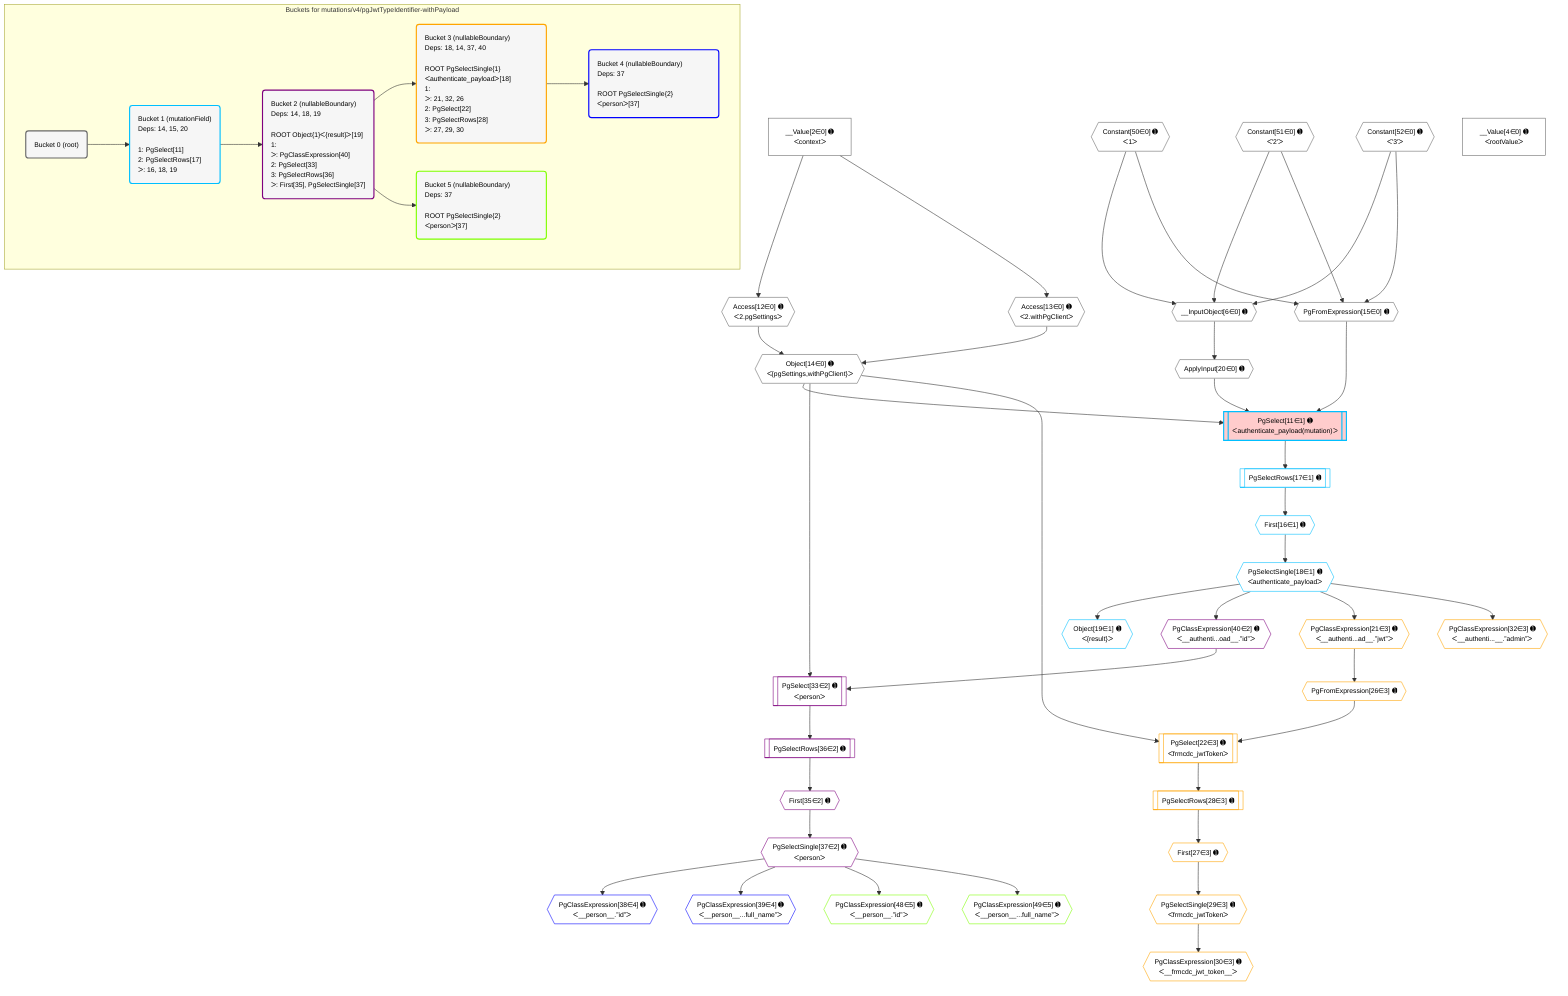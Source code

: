 %%{init: {'themeVariables': { 'fontSize': '12px'}}}%%
graph TD
    classDef path fill:#eee,stroke:#000,color:#000
    classDef plan fill:#fff,stroke-width:1px,color:#000
    classDef itemplan fill:#fff,stroke-width:2px,color:#000
    classDef unbatchedplan fill:#dff,stroke-width:1px,color:#000
    classDef sideeffectplan fill:#fcc,stroke-width:2px,color:#000
    classDef bucket fill:#f6f6f6,color:#000,stroke-width:2px,text-align:left


    %% plan dependencies
    __InputObject6{{"__InputObject[6∈0] ➊"}}:::plan
    Constant50{{"Constant[50∈0] ➊<br />ᐸ1ᐳ"}}:::plan
    Constant51{{"Constant[51∈0] ➊<br />ᐸ'2'ᐳ"}}:::plan
    Constant52{{"Constant[52∈0] ➊<br />ᐸ'3'ᐳ"}}:::plan
    Constant50 & Constant51 & Constant52 --> __InputObject6
    PgFromExpression15{{"PgFromExpression[15∈0] ➊"}}:::plan
    Constant50 & Constant51 & Constant52 --> PgFromExpression15
    Object14{{"Object[14∈0] ➊<br />ᐸ{pgSettings,withPgClient}ᐳ"}}:::plan
    Access12{{"Access[12∈0] ➊<br />ᐸ2.pgSettingsᐳ"}}:::plan
    Access13{{"Access[13∈0] ➊<br />ᐸ2.withPgClientᐳ"}}:::plan
    Access12 & Access13 --> Object14
    __Value2["__Value[2∈0] ➊<br />ᐸcontextᐳ"]:::plan
    __Value2 --> Access12
    __Value2 --> Access13
    ApplyInput20{{"ApplyInput[20∈0] ➊"}}:::plan
    __InputObject6 --> ApplyInput20
    __Value4["__Value[4∈0] ➊<br />ᐸrootValueᐳ"]:::plan
    PgSelect11[["PgSelect[11∈1] ➊<br />ᐸauthenticate_payload(mutation)ᐳ"]]:::sideeffectplan
    Object14 & PgFromExpression15 & ApplyInput20 --> PgSelect11
    First16{{"First[16∈1] ➊"}}:::plan
    PgSelectRows17[["PgSelectRows[17∈1] ➊"]]:::plan
    PgSelectRows17 --> First16
    PgSelect11 --> PgSelectRows17
    PgSelectSingle18{{"PgSelectSingle[18∈1] ➊<br />ᐸauthenticate_payloadᐳ"}}:::plan
    First16 --> PgSelectSingle18
    Object19{{"Object[19∈1] ➊<br />ᐸ{result}ᐳ"}}:::plan
    PgSelectSingle18 --> Object19
    PgSelect33[["PgSelect[33∈2] ➊<br />ᐸpersonᐳ"]]:::plan
    PgClassExpression40{{"PgClassExpression[40∈2] ➊<br />ᐸ__authenti...oad__.”id”ᐳ"}}:::plan
    Object14 & PgClassExpression40 --> PgSelect33
    First35{{"First[35∈2] ➊"}}:::plan
    PgSelectRows36[["PgSelectRows[36∈2] ➊"]]:::plan
    PgSelectRows36 --> First35
    PgSelect33 --> PgSelectRows36
    PgSelectSingle37{{"PgSelectSingle[37∈2] ➊<br />ᐸpersonᐳ"}}:::plan
    First35 --> PgSelectSingle37
    PgSelectSingle18 --> PgClassExpression40
    PgSelect22[["PgSelect[22∈3] ➊<br />ᐸfrmcdc_jwtTokenᐳ"]]:::plan
    PgFromExpression26{{"PgFromExpression[26∈3] ➊"}}:::plan
    Object14 & PgFromExpression26 --> PgSelect22
    PgClassExpression21{{"PgClassExpression[21∈3] ➊<br />ᐸ__authenti...ad__.”jwt”ᐳ"}}:::plan
    PgSelectSingle18 --> PgClassExpression21
    PgClassExpression21 --> PgFromExpression26
    First27{{"First[27∈3] ➊"}}:::plan
    PgSelectRows28[["PgSelectRows[28∈3] ➊"]]:::plan
    PgSelectRows28 --> First27
    PgSelect22 --> PgSelectRows28
    PgSelectSingle29{{"PgSelectSingle[29∈3] ➊<br />ᐸfrmcdc_jwtTokenᐳ"}}:::plan
    First27 --> PgSelectSingle29
    PgClassExpression30{{"PgClassExpression[30∈3] ➊<br />ᐸ__frmcdc_jwt_token__ᐳ"}}:::plan
    PgSelectSingle29 --> PgClassExpression30
    PgClassExpression32{{"PgClassExpression[32∈3] ➊<br />ᐸ__authenti...__.”admin”ᐳ"}}:::plan
    PgSelectSingle18 --> PgClassExpression32
    PgClassExpression38{{"PgClassExpression[38∈4] ➊<br />ᐸ__person__.”id”ᐳ"}}:::plan
    PgSelectSingle37 --> PgClassExpression38
    PgClassExpression39{{"PgClassExpression[39∈4] ➊<br />ᐸ__person__...full_name”ᐳ"}}:::plan
    PgSelectSingle37 --> PgClassExpression39
    PgClassExpression48{{"PgClassExpression[48∈5] ➊<br />ᐸ__person__.”id”ᐳ"}}:::plan
    PgSelectSingle37 --> PgClassExpression48
    PgClassExpression49{{"PgClassExpression[49∈5] ➊<br />ᐸ__person__...full_name”ᐳ"}}:::plan
    PgSelectSingle37 --> PgClassExpression49

    %% define steps

    subgraph "Buckets for mutations/v4/pgJwtTypeIdentifier-withPayload"
    Bucket0("Bucket 0 (root)"):::bucket
    classDef bucket0 stroke:#696969
    class Bucket0,__Value2,__Value4,__InputObject6,Access12,Access13,Object14,PgFromExpression15,ApplyInput20,Constant50,Constant51,Constant52 bucket0
    Bucket1("Bucket 1 (mutationField)<br />Deps: 14, 15, 20<br /><br />1: PgSelect[11]<br />2: PgSelectRows[17]<br />ᐳ: 16, 18, 19"):::bucket
    classDef bucket1 stroke:#00bfff
    class Bucket1,PgSelect11,First16,PgSelectRows17,PgSelectSingle18,Object19 bucket1
    Bucket2("Bucket 2 (nullableBoundary)<br />Deps: 14, 18, 19<br /><br />ROOT Object{1}ᐸ{result}ᐳ[19]<br />1: <br />ᐳ: PgClassExpression[40]<br />2: PgSelect[33]<br />3: PgSelectRows[36]<br />ᐳ: First[35], PgSelectSingle[37]"):::bucket
    classDef bucket2 stroke:#7f007f
    class Bucket2,PgSelect33,First35,PgSelectRows36,PgSelectSingle37,PgClassExpression40 bucket2
    Bucket3("Bucket 3 (nullableBoundary)<br />Deps: 18, 14, 37, 40<br /><br />ROOT PgSelectSingle{1}ᐸauthenticate_payloadᐳ[18]<br />1: <br />ᐳ: 21, 32, 26<br />2: PgSelect[22]<br />3: PgSelectRows[28]<br />ᐳ: 27, 29, 30"):::bucket
    classDef bucket3 stroke:#ffa500
    class Bucket3,PgClassExpression21,PgSelect22,PgFromExpression26,First27,PgSelectRows28,PgSelectSingle29,PgClassExpression30,PgClassExpression32 bucket3
    Bucket4("Bucket 4 (nullableBoundary)<br />Deps: 37<br /><br />ROOT PgSelectSingle{2}ᐸpersonᐳ[37]"):::bucket
    classDef bucket4 stroke:#0000ff
    class Bucket4,PgClassExpression38,PgClassExpression39 bucket4
    Bucket5("Bucket 5 (nullableBoundary)<br />Deps: 37<br /><br />ROOT PgSelectSingle{2}ᐸpersonᐳ[37]"):::bucket
    classDef bucket5 stroke:#7fff00
    class Bucket5,PgClassExpression48,PgClassExpression49 bucket5
    Bucket0 --> Bucket1
    Bucket1 --> Bucket2
    Bucket2 --> Bucket3 & Bucket5
    Bucket3 --> Bucket4
    end